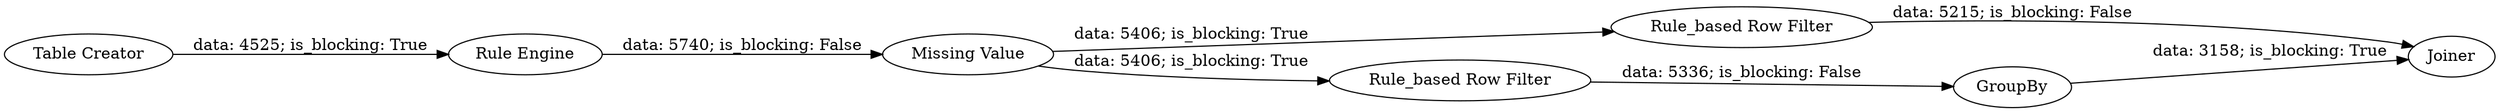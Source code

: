 digraph {
	"-6780584495610853427_57" [label="Rule_based Row Filter"]
	"-6780584495610853427_52" [label="Rule Engine"]
	"-6780584495610853427_51" [label="Table Creator"]
	"-6780584495610853427_54" [label="Rule_based Row Filter"]
	"-6780584495610853427_55" [label=GroupBy]
	"-6780584495610853427_58" [label=Joiner]
	"-6780584495610853427_53" [label="Missing Value"]
	"-6780584495610853427_57" -> "-6780584495610853427_58" [label="data: 5215; is_blocking: False"]
	"-6780584495610853427_53" -> "-6780584495610853427_57" [label="data: 5406; is_blocking: True"]
	"-6780584495610853427_53" -> "-6780584495610853427_54" [label="data: 5406; is_blocking: True"]
	"-6780584495610853427_51" -> "-6780584495610853427_52" [label="data: 4525; is_blocking: True"]
	"-6780584495610853427_52" -> "-6780584495610853427_53" [label="data: 5740; is_blocking: False"]
	"-6780584495610853427_54" -> "-6780584495610853427_55" [label="data: 5336; is_blocking: False"]
	"-6780584495610853427_55" -> "-6780584495610853427_58" [label="data: 3158; is_blocking: True"]
	rankdir=LR
}

